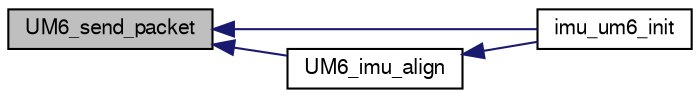 digraph "UM6_send_packet"
{
  edge [fontname="FreeSans",fontsize="10",labelfontname="FreeSans",labelfontsize="10"];
  node [fontname="FreeSans",fontsize="10",shape=record];
  rankdir="LR";
  Node1 [label="UM6_send_packet",height=0.2,width=0.4,color="black", fillcolor="grey75", style="filled", fontcolor="black"];
  Node1 -> Node2 [dir="back",color="midnightblue",fontsize="10",style="solid",fontname="FreeSans"];
  Node2 [label="imu_um6_init",height=0.2,width=0.4,color="black", fillcolor="white", style="filled",URL="$imu__um6_8h.html#a37970830c44ec7bbf9e8f466bddef7a2"];
  Node1 -> Node3 [dir="back",color="midnightblue",fontsize="10",style="solid",fontname="FreeSans"];
  Node3 [label="UM6_imu_align",height=0.2,width=0.4,color="black", fillcolor="white", style="filled",URL="$imu__um6_8c.html#a9afb7dbd1cfa371326da8b7406b7ad82"];
  Node3 -> Node2 [dir="back",color="midnightblue",fontsize="10",style="solid",fontname="FreeSans"];
}
